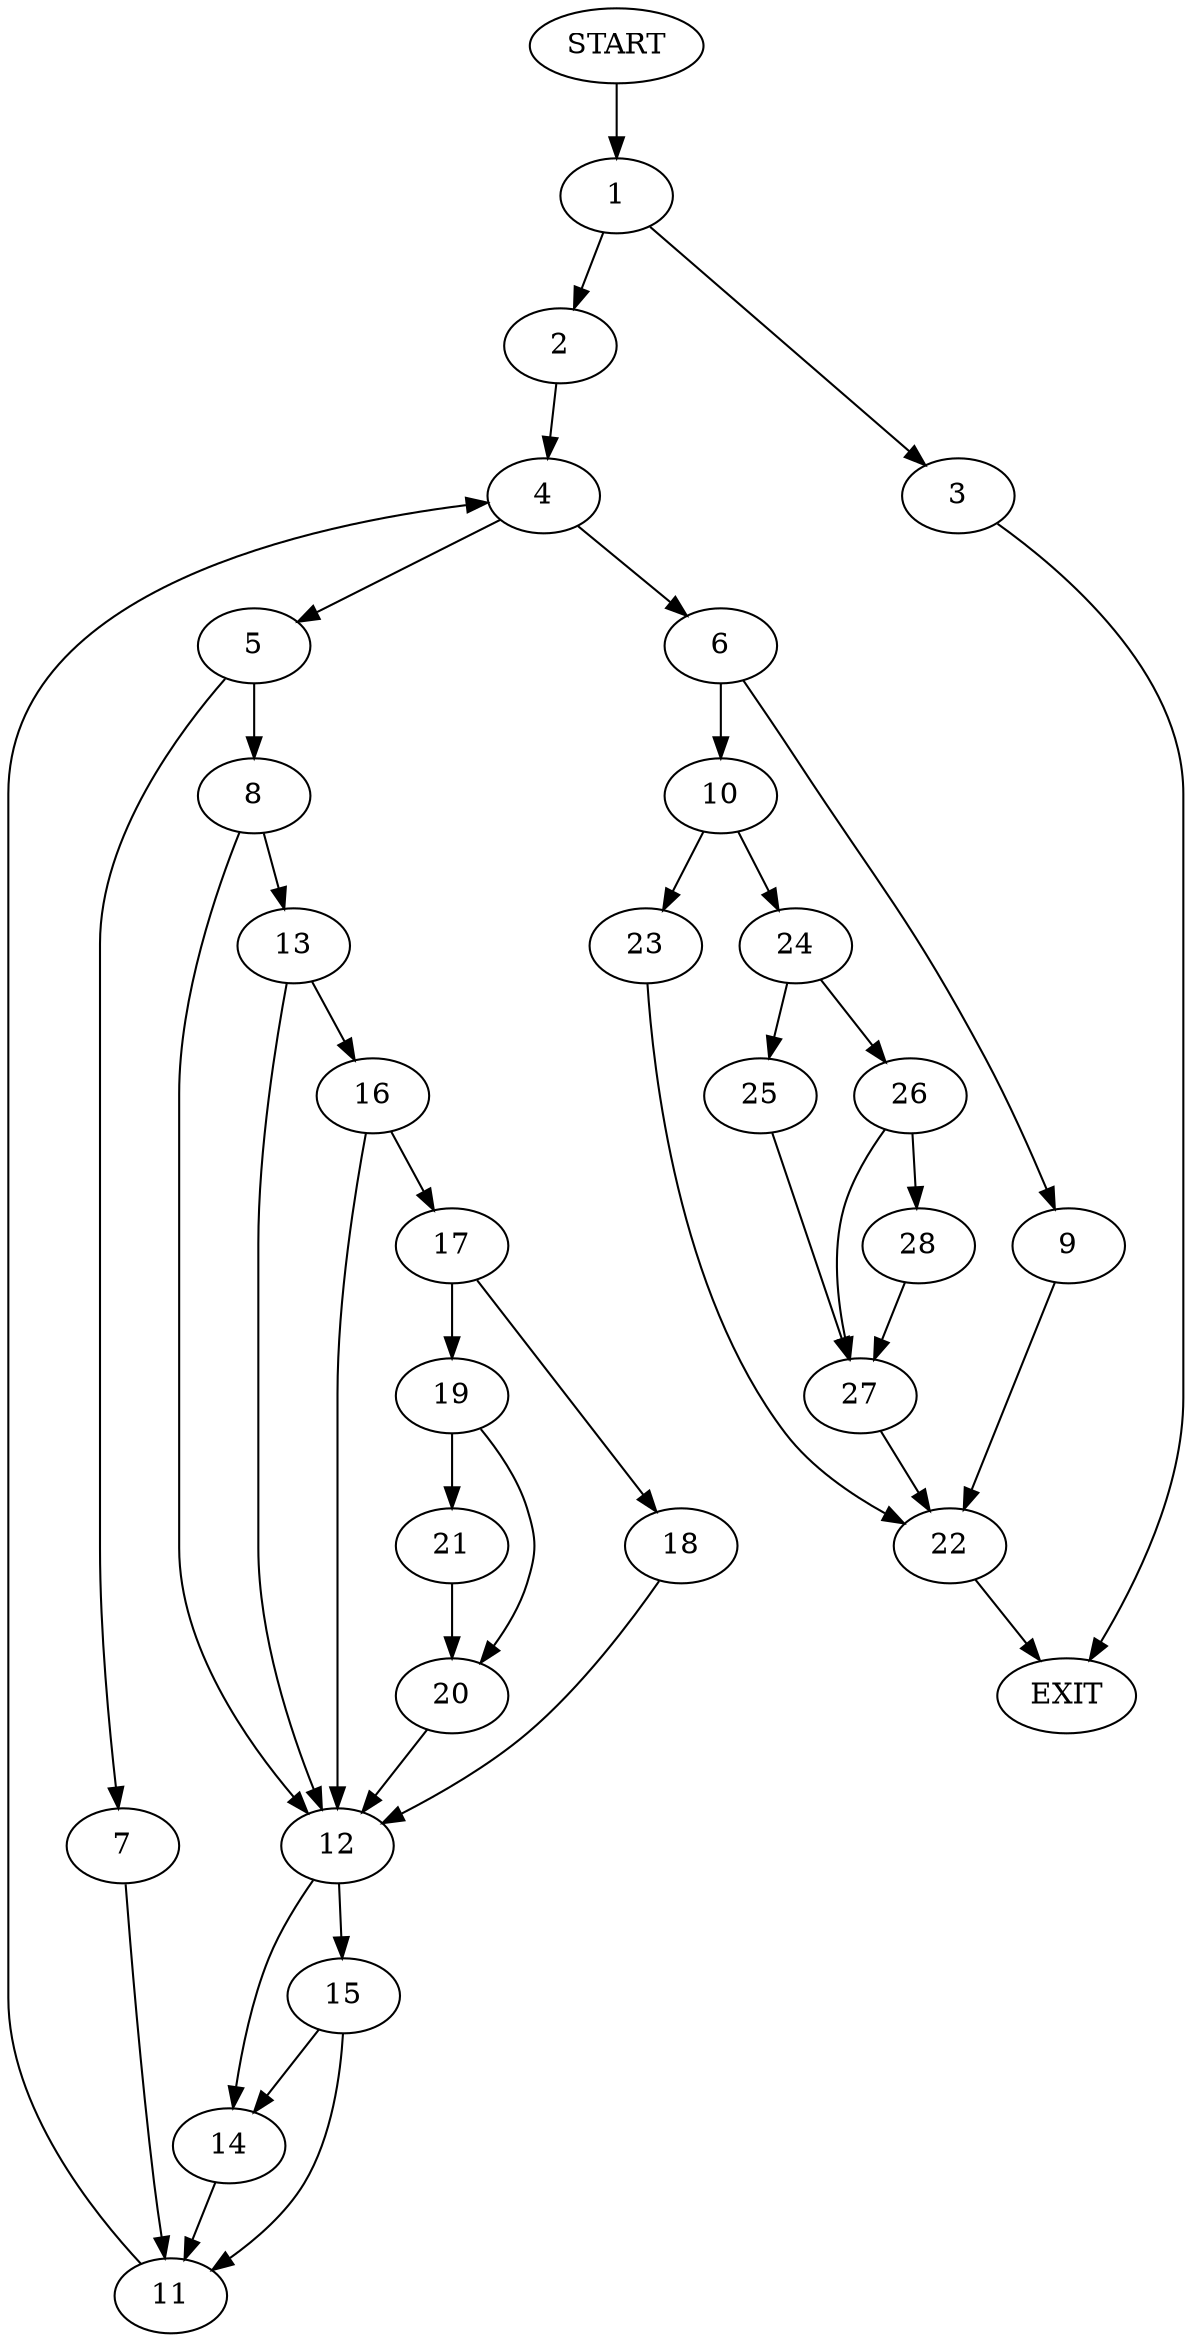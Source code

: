 digraph {
0 [label="START"]
29 [label="EXIT"]
0 -> 1
1 -> 2
1 -> 3
3 -> 29
2 -> 4
4 -> 5
4 -> 6
5 -> 7
5 -> 8
6 -> 9
6 -> 10
7 -> 11
8 -> 12
8 -> 13
11 -> 4
12 -> 14
12 -> 15
13 -> 16
13 -> 12
16 -> 12
16 -> 17
17 -> 18
17 -> 19
18 -> 12
19 -> 20
19 -> 21
20 -> 12
21 -> 20
14 -> 11
15 -> 14
15 -> 11
9 -> 22
10 -> 23
10 -> 24
22 -> 29
23 -> 22
24 -> 25
24 -> 26
25 -> 27
26 -> 27
26 -> 28
27 -> 22
28 -> 27
}
